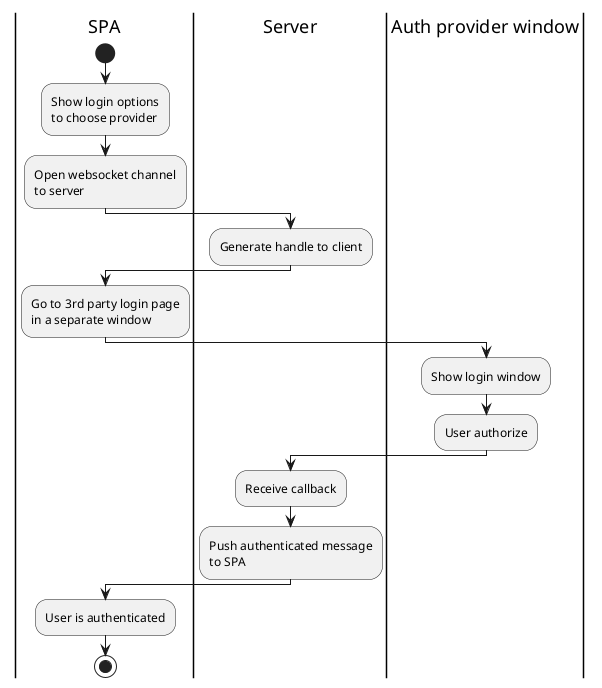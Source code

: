 @startuml
|SPA|
start
:Show login options
to choose provider;
:Open websocket channel
to server;
|Server|
:Generate handle to client;
|SPA|
:Go to 3rd party login page
in a separate window;
|Auth provider window|
:Show login window;
:User authorize;
|Server|
:Receive callback;
:Push authenticated message
to SPA;
|SPA|
:User is authenticated;
stop
@enduml
